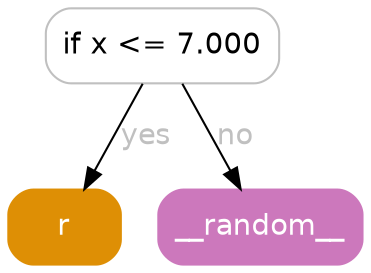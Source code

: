 digraph Tree {
	graph [bb="0,0,170,123"];
	node [color=gray,
		fillcolor=white,
		fontname=helvetica,
		label="\N",
		shape=box,
		style="filled, rounded"
	];
	edge [fontname=helvetica];
	0	[height=0.5,
		label="if x <= 7.000",
		pos="74,105",
		width=1.5556];
	1	[color="#de8f05",
		fillcolor="#de8f05",
		fontcolor=white,
		height=0.5,
		label=r,
		pos="27,18",
		width=0.75];
	0 -> 1	[fontcolor=gray,
		label=yes,
		lp="66.5,61.5",
		pos="e,36.497,36.175 64.489,86.799 57.863,74.817 48.906,58.617 41.408,45.057"];
	2	[color="#cc78bc",
		fillcolor="#cc78bc",
		fontcolor=white,
		height=0.5,
		label=__random__,
		pos="121,18",
		width=1.3611];
	0 -> 2	[fontcolor=gray,
		label=no,
		lp="109,61.5",
		pos="e,111.5,36.175 83.511,86.799 90.137,74.817 99.094,58.617 106.59,45.057"];
}
